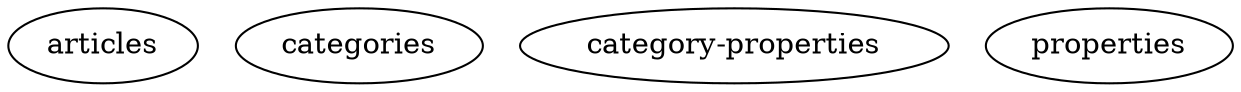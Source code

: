 digraph G {
0[label="articles"];
1[label="categories"];
2[label="category-properties"];
3[label="properties"];
}
